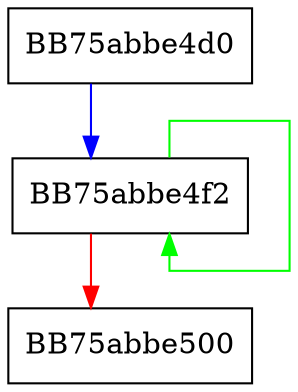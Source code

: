 digraph SSE4_pmovzxwq {
  node [shape="box"];
  graph [splines=ortho];
  BB75abbe4d0 -> BB75abbe4f2 [color="blue"];
  BB75abbe4f2 -> BB75abbe4f2 [color="green"];
  BB75abbe4f2 -> BB75abbe500 [color="red"];
}
